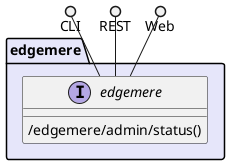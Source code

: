 @startuml



package "edgemere" #lavender {

    interface "edgemere" as i {
            /edgemere/admin/status()
    
    }
}

CLI ()-- i
REST ()-- i
Web ()-- i

package "edgemere" #lavender {
    
}



@enduml
